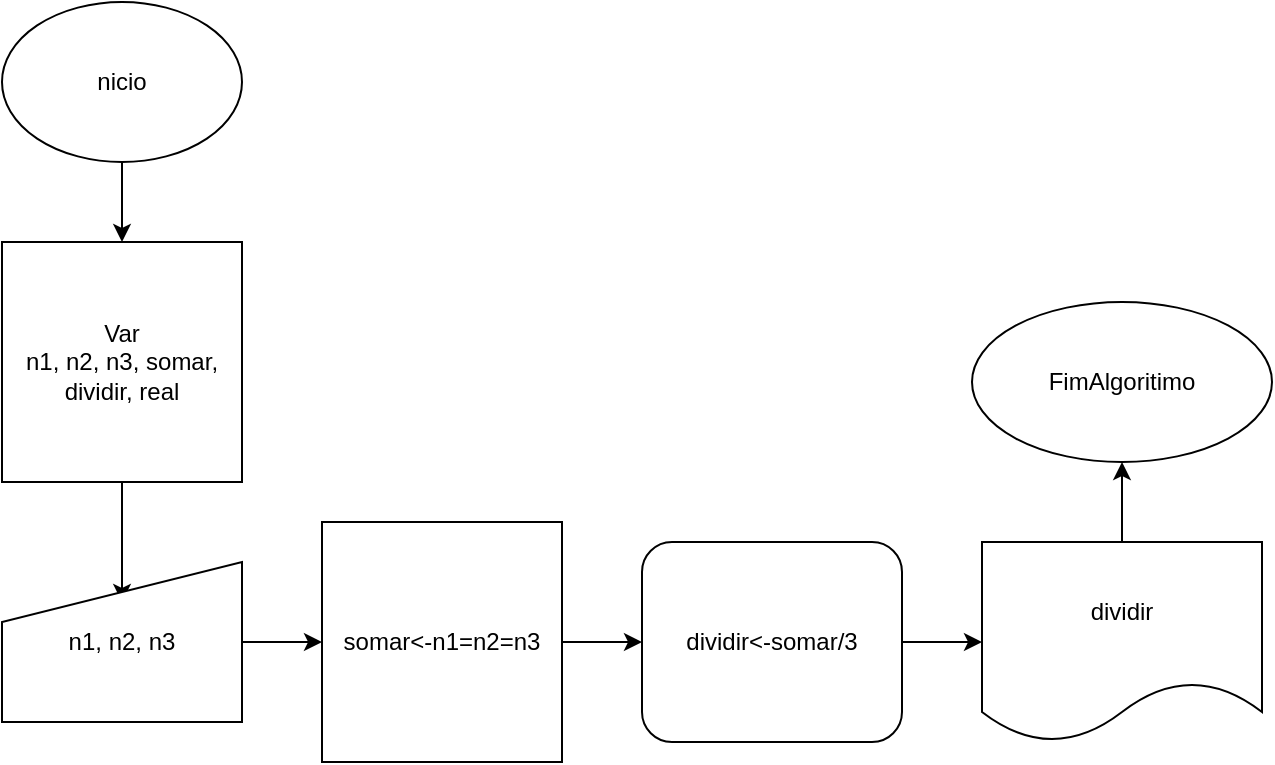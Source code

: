 <mxfile version="20.8.23" type="github">
  <diagram name="Página-1" id="OId08yhoiPZgqGbNBpm5">
    <mxGraphModel dx="794" dy="394" grid="1" gridSize="10" guides="1" tooltips="1" connect="1" arrows="1" fold="1" page="1" pageScale="1" pageWidth="827" pageHeight="1169" background="#ffffff" math="0" shadow="0">
      <root>
        <mxCell id="0" />
        <mxCell id="1" parent="0" />
        <mxCell id="m9bS6-JcxyZdma7X9LES-16" style="edgeStyle=orthogonalEdgeStyle;rounded=0;orthogonalLoop=1;jettySize=auto;html=1;exitX=0.5;exitY=1;exitDx=0;exitDy=0;entryX=0.5;entryY=0;entryDx=0;entryDy=0;" edge="1" parent="1" source="m9bS6-JcxyZdma7X9LES-7" target="m9bS6-JcxyZdma7X9LES-8">
          <mxGeometry relative="1" as="geometry" />
        </mxCell>
        <mxCell id="m9bS6-JcxyZdma7X9LES-7" value="nicio" style="ellipse;whiteSpace=wrap;html=1;" vertex="1" parent="1">
          <mxGeometry x="110" y="30" width="120" height="80" as="geometry" />
        </mxCell>
        <mxCell id="m9bS6-JcxyZdma7X9LES-17" style="edgeStyle=orthogonalEdgeStyle;rounded=0;orthogonalLoop=1;jettySize=auto;html=1;exitX=0.5;exitY=1;exitDx=0;exitDy=0;entryX=0.5;entryY=0.25;entryDx=0;entryDy=0;entryPerimeter=0;" edge="1" parent="1" source="m9bS6-JcxyZdma7X9LES-8" target="m9bS6-JcxyZdma7X9LES-9">
          <mxGeometry relative="1" as="geometry" />
        </mxCell>
        <mxCell id="m9bS6-JcxyZdma7X9LES-8" value="&lt;div&gt;Var&lt;/div&gt;&lt;div&gt;n1, n2, n3, somar, dividir, real&lt;br&gt;&lt;/div&gt;" style="whiteSpace=wrap;html=1;aspect=fixed;" vertex="1" parent="1">
          <mxGeometry x="110" y="150" width="120" height="120" as="geometry" />
        </mxCell>
        <mxCell id="m9bS6-JcxyZdma7X9LES-18" value="" style="edgeStyle=orthogonalEdgeStyle;rounded=0;orthogonalLoop=1;jettySize=auto;html=1;" edge="1" parent="1" source="m9bS6-JcxyZdma7X9LES-9" target="m9bS6-JcxyZdma7X9LES-10">
          <mxGeometry relative="1" as="geometry" />
        </mxCell>
        <mxCell id="m9bS6-JcxyZdma7X9LES-9" value="n1, n2, n3" style="shape=manualInput;whiteSpace=wrap;html=1;" vertex="1" parent="1">
          <mxGeometry x="110" y="310" width="120" height="80" as="geometry" />
        </mxCell>
        <mxCell id="m9bS6-JcxyZdma7X9LES-19" style="edgeStyle=orthogonalEdgeStyle;rounded=0;orthogonalLoop=1;jettySize=auto;html=1;entryX=0;entryY=0.5;entryDx=0;entryDy=0;" edge="1" parent="1" source="m9bS6-JcxyZdma7X9LES-10" target="m9bS6-JcxyZdma7X9LES-11">
          <mxGeometry relative="1" as="geometry" />
        </mxCell>
        <mxCell id="m9bS6-JcxyZdma7X9LES-10" value="somar&amp;lt;-n1=n2=n3" style="whiteSpace=wrap;html=1;aspect=fixed;" vertex="1" parent="1">
          <mxGeometry x="270" y="290" width="120" height="120" as="geometry" />
        </mxCell>
        <mxCell id="m9bS6-JcxyZdma7X9LES-20" style="edgeStyle=orthogonalEdgeStyle;rounded=0;orthogonalLoop=1;jettySize=auto;html=1;entryX=0;entryY=0.5;entryDx=0;entryDy=0;" edge="1" parent="1" source="m9bS6-JcxyZdma7X9LES-11" target="m9bS6-JcxyZdma7X9LES-12">
          <mxGeometry relative="1" as="geometry" />
        </mxCell>
        <mxCell id="m9bS6-JcxyZdma7X9LES-11" value="dividir&amp;lt;-somar/3" style="rounded=1;whiteSpace=wrap;html=1;" vertex="1" parent="1">
          <mxGeometry x="430" y="300" width="130" height="100" as="geometry" />
        </mxCell>
        <mxCell id="m9bS6-JcxyZdma7X9LES-21" style="edgeStyle=orthogonalEdgeStyle;rounded=0;orthogonalLoop=1;jettySize=auto;html=1;entryX=0.5;entryY=1;entryDx=0;entryDy=0;" edge="1" parent="1" source="m9bS6-JcxyZdma7X9LES-12" target="m9bS6-JcxyZdma7X9LES-14">
          <mxGeometry relative="1" as="geometry" />
        </mxCell>
        <mxCell id="m9bS6-JcxyZdma7X9LES-12" value="dividir" style="shape=document;whiteSpace=wrap;html=1;boundedLbl=1;" vertex="1" parent="1">
          <mxGeometry x="600" y="300" width="140" height="100" as="geometry" />
        </mxCell>
        <mxCell id="m9bS6-JcxyZdma7X9LES-14" value="FimAlgoritimo" style="ellipse;whiteSpace=wrap;html=1;" vertex="1" parent="1">
          <mxGeometry x="595" y="180" width="150" height="80" as="geometry" />
        </mxCell>
      </root>
    </mxGraphModel>
  </diagram>
</mxfile>

